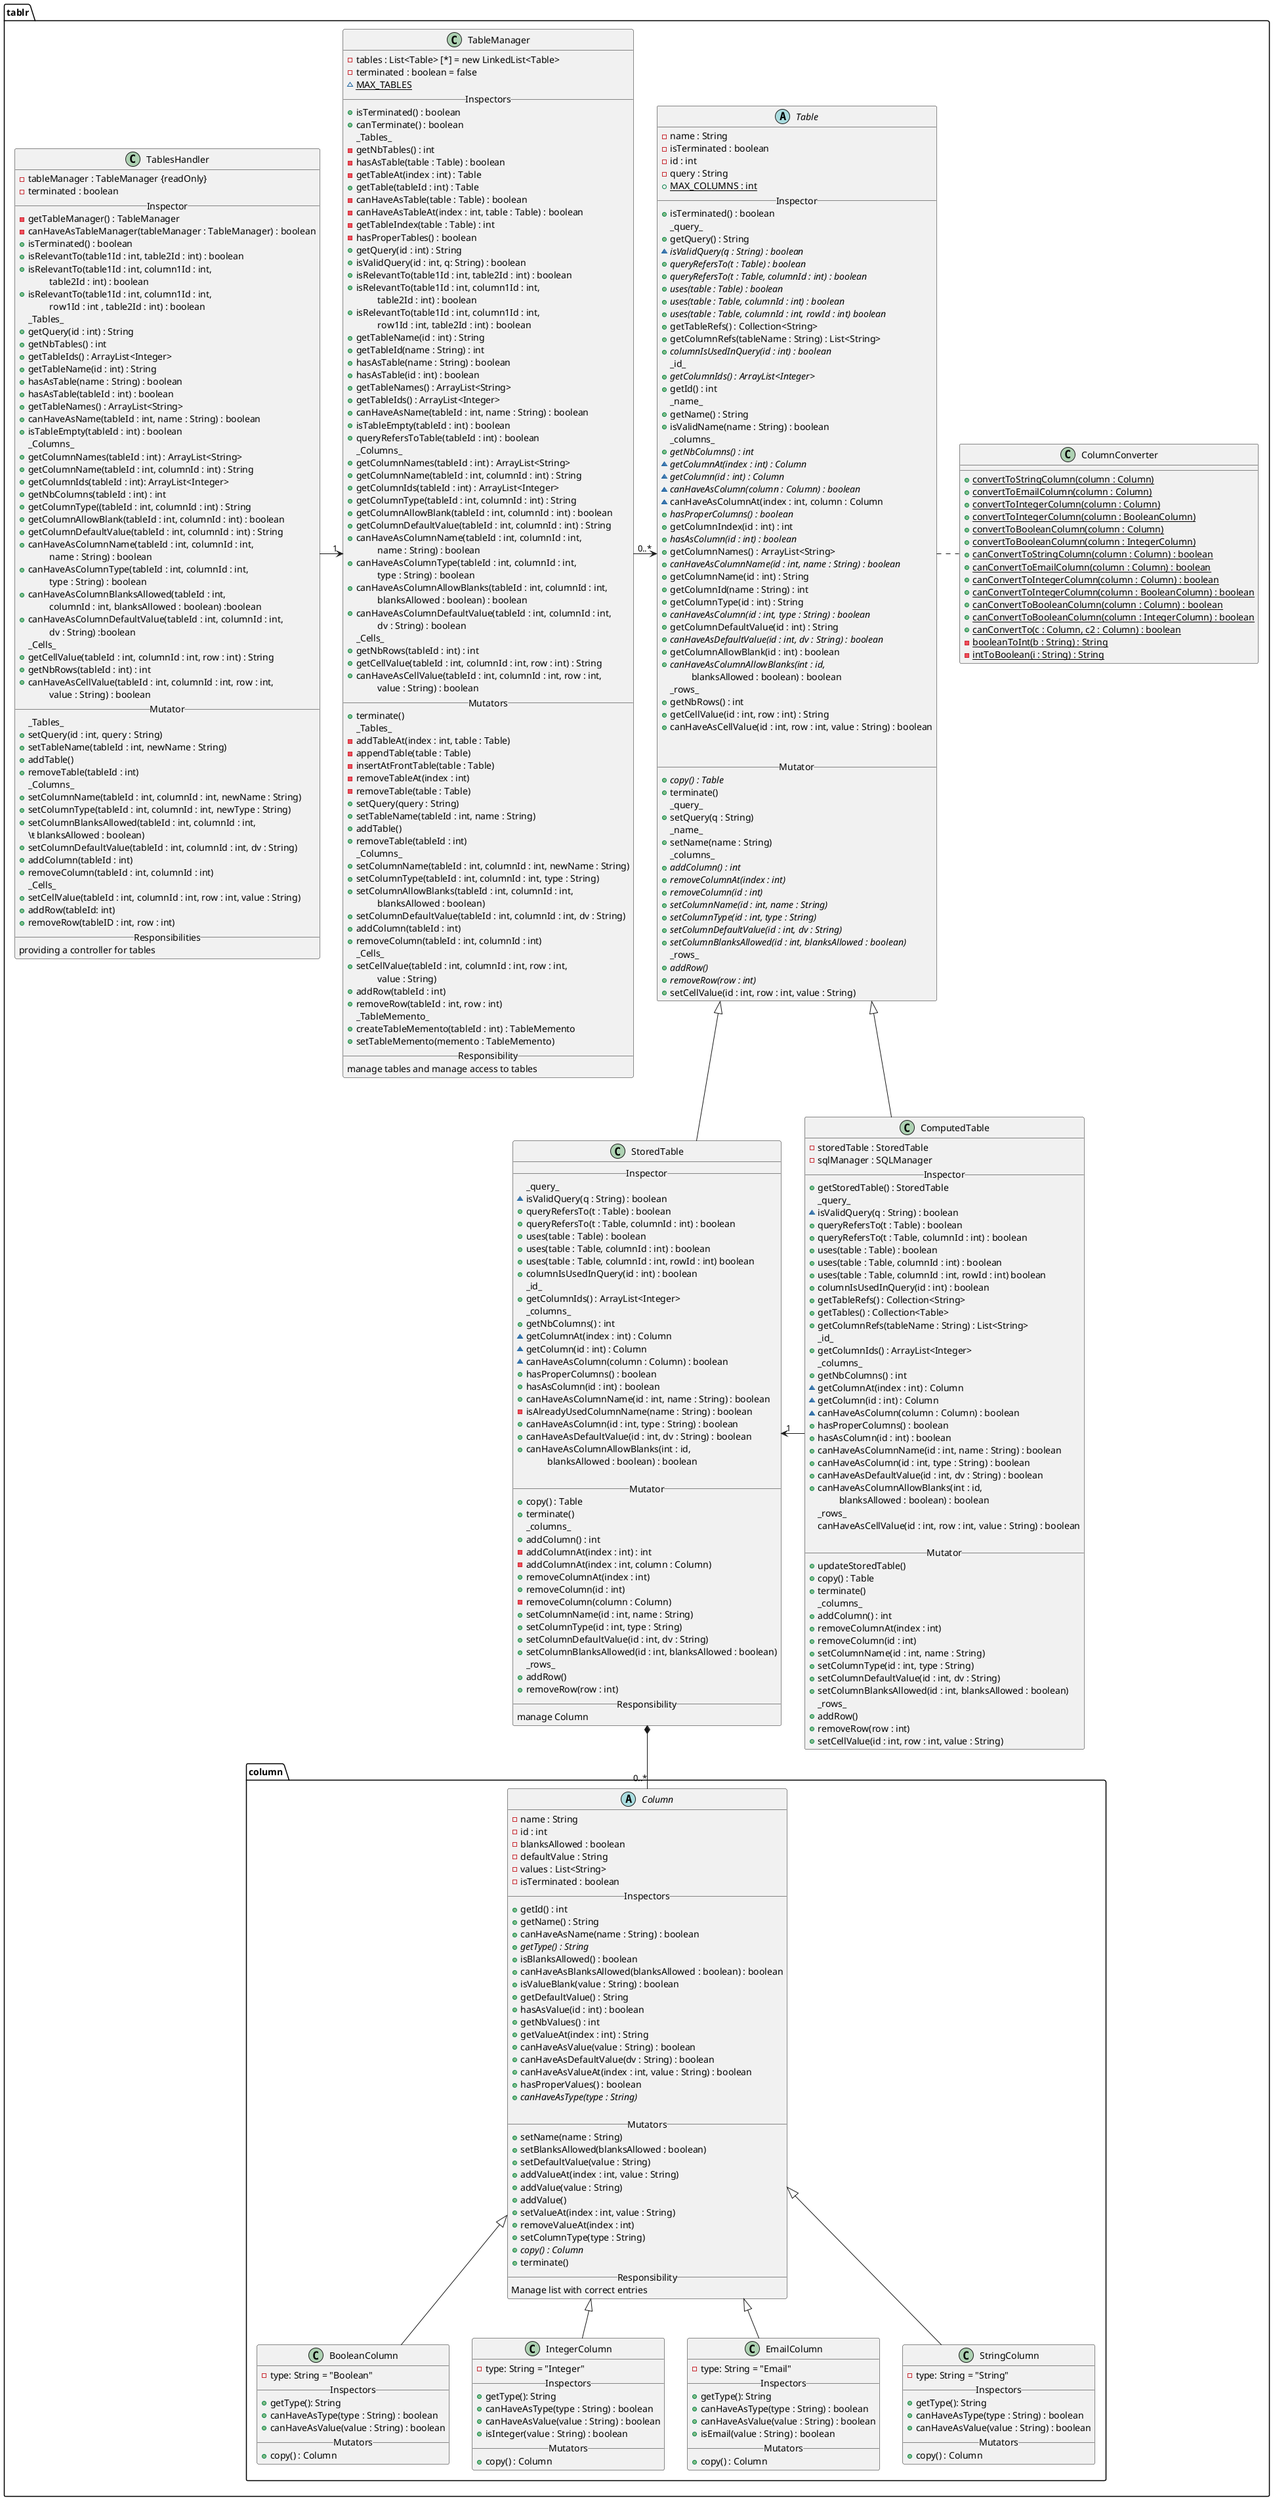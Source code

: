 @startuml

package "tablr" {



    class TablesHandler{
         - tableManager : TableManager {readOnly}
        - terminated : boolean
        __Inspector__
        - getTableManager() : TableManager
        - canHaveAsTableManager(tableManager : TableManager) : boolean
        + isTerminated() : boolean
        + isRelevantTo(table1Id : int, table2Id : int) : boolean
        + isRelevantTo(table1Id : int, column1Id : int,
            \t table2Id : int) : boolean
        + isRelevantTo(table1Id : int, column1Id : int,
            \t row1Id : int , table2Id : int) : boolean
        _Tables_
        + getQuery(id : int) : String
        + getNbTables() : int
        + getTableIds() : ArrayList<Integer>
        + getTableName(id : int) : String
        + hasAsTable(name : String) : boolean
        + hasAsTable(tableId : int) : boolean
        + getTableNames() : ArrayList<String>
        + canHaveAsName(tableId : int, name : String) : boolean
        + isTableEmpty(tableId : int) : boolean
        _Columns_
        + getColumnNames(tableId : int) : ArrayList<String>
        + getColumnName(tableId : int, columnId : int) : String
        + getColumnIds(tableId : int): ArrayList<Integer>
        + getNbColumns(tableId : int) : int
        + getColumnType((tableId : int, columnId : int) : String
        + getColumnAllowBlank(tableId : int, columnId : int) : boolean
        + getColumnDefaultValue(tableId : int, columnId : int) : String
        + canHaveAsColumnName(tableId : int, columnId : int,
            \t name : String) : boolean
        + canHaveAsColumnType(tableId : int, columnId : int,
            \t type : String) : boolean
        + canHaveAsColumnBlanksAllowed(tableId : int,
            \t columnId : int, blanksAllowed : boolean) :boolean
        + canHaveAsColumnDefaultValue(tableId : int, columnId : int,
            \t dv : String) :boolean
        _Cells_
        + getCellValue(tableId : int, columnId : int, row : int) : String
        + getNbRows(tableId : int) : int
        + canHaveAsCellValue(tableId : int, columnId : int, row : int,
            \t value : String) : boolean
        __Mutator__
        _Tables_
        + setQuery(id : int, query : String)
        + setTableName(tableId : int, newName : String)
        + addTable()
        + removeTable(tableId : int)
        _Columns_
        +setColumnName(tableId : int, columnId : int, newName : String)
        +setColumnType(tableId : int, columnId : int, newType : String)
        +setColumnBlanksAllowed(tableId : int, columnId : int,
            \ŧ blanksAllowed : boolean)
        +setColumnDefaultValue(tableId : int, columnId : int, dv : String)
        +addColumn(tableId : int)
        +removeColumn(tableId : int, columnId : int)
        _Cells_
        + setCellValue(tableId : int, columnId : int, row : int, value : String)
        + addRow(tableId: int)
        + removeRow(tableID : int, row : int)
        __Responsibilities__
        providing a controller for tables
    }


    class TableManager{
        - tables : List<Table> [*] = new LinkedList<Table>
        - terminated : boolean = false
        ~ {static} MAX_TABLES
        __Inspectors__
        + isTerminated() : boolean
        + canTerminate() : boolean
        _Tables_
        - getNbTables() : int
        - hasAsTable(table : Table) : boolean
        - getTableAt(index : int) : Table
        + getTable(tableId : int) : Table
        - canHaveAsTable(table : Table) : boolean
        - canHaveAsTableAt(index : int, table : Table) : boolean
        - getTableIndex(table : Table) : int
        - hasProperTables() : boolean
        + getQuery(id : int) : String
        + isValidQuery(id : int, q: String) : boolean
        + isRelevantTo(table1Id : int, table2Id : int) : boolean
        + isRelevantTo(table1Id : int, column1Id : int,
            \t table2Id : int) : boolean
        + isRelevantTo(table1Id : int, column1Id : int,
            \t row1Id : int, table2Id : int) : boolean
        + getTableName(id : int) : String
        + getTableId(name : String) : int
        + hasAsTable(name : String) : boolean
        + hasAsTable(id : int) : boolean
        + getTableNames() : ArrayList<String>
        + getTableIds() : ArrayList<Integer>
        + canHaveAsName(tableId : int, name : String) : boolean
        + isTableEmpty(tableId : int) : boolean
        + queryRefersToTable(tableId : int) : boolean
        _Columns_
        + getColumnNames(tableId : int) : ArrayList<String>
        + getColumnName(tableId : int, columnId : int) : String
        + getColumnIds(tableId : int) : ArrayList<Integer>
        + getColumnType(tableId : int, columnId : int) : String
        + getColumnAllowBlank(tableId : int, columnId : int) : boolean
        + getColumnDefaultValue(tableId : int, columnId : int) : String
        + canHaveAsColumnName(tableId : int, columnId : int,
            \t name : String) : boolean
        + canHaveAsColumnType(tableId : int, columnId : int,
            \t type : String) : boolean
        + canHaveAsColumnAllowBlanks(tableId : int, columnId : int,
            \t blanksAllowed : boolean) : boolean
        + canHaveAsColumnDefaultValue(tableId : int, columnId : int,
            \t dv : String) : boolean
        _Cells_
        + getNbRows(tableId : int) : int
        + getCellValue(tableId : int, columnId : int, row : int) : String
        + canHaveAsCellValue(tableId : int, columnId : int, row : int,
            \t value : String) : boolean
        __Mutators__
        + terminate()
        _Tables_
        - addTableAt(index : int, table : Table)
        - appendTable(table : Table)
        - insertAtFrontTable(table : Table)
        - removeTableAt(index : int)
        - removeTable(table : Table)
        + setQuery(query : String)
        + setTableName(tableId : int, name : String)
        + addTable()
        + removeTable(tableId : int)
        _Columns_
        + setColumnName(tableId : int, columnId : int, newName : String)
        + setColumnType(tableId : int, columnId : int, type : String)
        + setColumnAllowBlanks(tableId : int, columnId : int,
            \t blanksAllowed : boolean)
        + setColumnDefaultValue(tableId : int, columnId : int, dv : String)
        + addColumn(tableId : int)
        + removeColumn(tableId : int, columnId : int)
        _Cells_
        + setCellValue(tableId : int, columnId : int, row : int,
            \t value : String)
        + addRow(tableId : int)
        + removeRow(tableId : int, row : int)
        _TableMemento_
        + createTableMemento(tableId : int) : TableMemento
        + setTableMemento(memento : TableMemento)
        __Responsibility__
        manage tables and manage access to tables
    }

    TableManager -right-> "0..*" Table
    TablesHandler -right-> "1" TableManager




    abstract class Table{
        - name : String
        - isTerminated : boolean
        - id : int
        - query : String
        + {static} MAX_COLUMNS : int
        __Inspector__
        + isTerminated() : boolean
        _query_
        + getQuery() : String
        ~ {abstract} isValidQuery(q : String) : boolean
        + {abstract} queryRefersTo(t : Table) : boolean
        + {abstract} queryRefersTo(t : Table, columnId : int) : boolean
        + {abstract} uses(table : Table) : boolean
        + {abstract} uses(table : Table, columnId : int) : boolean
        + {abstract} uses(table : Table, columnId : int, rowId : int) boolean
        + getTableRefs() : Collection<String>
        + getColumnRefs(tableName : String) : List<String>
        + {abstract} columnIsUsedInQuery(id : int) : boolean
        _id_
        + {abstract} getColumnIds() : ArrayList<Integer>
        + getId() : int
        _name_
        + getName() : String
        + isValidName(name : String) : boolean
        _columns_
        + {abstract} getNbColumns() : int
        ~ {abstract} getColumnAt(index : int) : Column
        ~ {abstract} getColumn(id : int) : Column
        ~ {abstract} canHaveAsColumn(column : Column) : boolean
        ~ canHaveAsColumnAt(index : int, column : Column
        + {abstract} hasProperColumns() : boolean
        + getColumnIndex(id : int) : int
        + {abstract} hasAsColumn(id : int) : boolean
        + getColumnNames() : ArrayList<String>
        + {abstract} canHaveAsColumnName(id : int, name : String) : boolean
        + getColumnName(id : int) : String
        + getColumnId(name : String) : int
        + getColumnType(id : int) : String
        + {abstract} canHaveAsColumn(id : int, type : String) : boolean
        + getColumnDefaultValue(id : int) : String
        + {abstract} canHaveAsDefaultValue(id : int, dv : String) : boolean
        + getColumnAllowBlank(id : int) : boolean
        + {abstract} canHaveAsColumnAllowBlanks(int : id,
            \t blanksAllowed : boolean) : boolean
        _rows_
        + getNbRows() : int
        + getCellValue(id : int, row : int) : String
        + canHaveAsCellValue(id : int, row : int, value : String) : boolean


        __Mutator__
        + {abstract} copy() : Table
        + terminate()
        _query_
        + setQuery(q : String)
        _name_
        + setName(name : String)
        _columns_
        + {abstract} addColumn() : int
        + {abstract} removeColumnAt(index : int)
        + {abstract} removeColumn(id : int)
        + {abstract} setColumnName(id : int, name : String)
        + {abstract} setColumnType(id : int, type : String)
        + {abstract} setColumnDefaultValue(id : int, dv : String)
        + {abstract} setColumnBlanksAllowed(id : int, blanksAllowed : boolean)
        _rows_
        + {abstract} addRow()
        + {abstract} removeRow(row : int)
        + setCellValue(id : int, row : int, value : String)
    }

    class StoredTable {
        __Inspector__
        _query_
        ~ isValidQuery(q : String) : boolean
        + queryRefersTo(t : Table) : boolean
        + queryRefersTo(t : Table, columnId : int) : boolean
        + uses(table : Table) : boolean
        + uses(table : Table, columnId : int) : boolean
        + uses(table : Table, columnId : int, rowId : int) boolean
        + columnIsUsedInQuery(id : int) : boolean
        _id_
        + getColumnIds() : ArrayList<Integer>
        _columns_
        + getNbColumns() : int
        ~ getColumnAt(index : int) : Column
        ~ getColumn(id : int) : Column
        ~ canHaveAsColumn(column : Column) : boolean
        + hasProperColumns() : boolean
        + hasAsColumn(id : int) : boolean
        + canHaveAsColumnName(id : int, name : String) : boolean
        - isAlreadyUsedColumnName(name : String) : boolean
        + canHaveAsColumn(id : int, type : String) : boolean
        + canHaveAsDefaultValue(id : int, dv : String) : boolean
        + canHaveAsColumnAllowBlanks(int : id,
            \t blanksAllowed : boolean) : boolean

        __Mutator__
        + copy() : Table
        + terminate()
        _columns_
        + addColumn() : int
        - addColumnAt(index : int) : int
        - addColumnAt(index : int, column : Column)
        + removeColumnAt(index : int)
        + removeColumn(id : int)
        - removeColumn(column : Column)
        + setColumnName(id : int, name : String)
        + setColumnType(id : int, type : String)
        + setColumnDefaultValue(id : int, dv : String)
        + setColumnBlanksAllowed(id : int, blanksAllowed : boolean)
        _rows_
        + addRow()
        + removeRow(row : int)
        __Responsibility__
            manage Column
    }

    class ComputedTable {
        - storedTable : StoredTable
        - sqlManager : SQLManager
        __Inspector__
        + getStoredTable() : StoredTable
        _query_
        ~ isValidQuery(q : String) : boolean
        + queryRefersTo(t : Table) : boolean
        + queryRefersTo(t : Table, columnId : int) : boolean
        + uses(table : Table) : boolean
        + uses(table : Table, columnId : int) : boolean
        + uses(table : Table, columnId : int, rowId : int) boolean
        + columnIsUsedInQuery(id : int) : boolean
        + getTableRefs() : Collection<String>
        + getTables() : Collection<Table>
        + getColumnRefs(tableName : String) : List<String>
        _id_
        + getColumnIds() : ArrayList<Integer>
        _columns_
        + getNbColumns() : int
        ~ getColumnAt(index : int) : Column
        ~ getColumn(id : int) : Column
        ~ canHaveAsColumn(column : Column) : boolean
        + hasProperColumns() : boolean
        + hasAsColumn(id : int) : boolean
        + canHaveAsColumnName(id : int, name : String) : boolean
        + canHaveAsColumn(id : int, type : String) : boolean
        + canHaveAsDefaultValue(id : int, dv : String) : boolean
        + canHaveAsColumnAllowBlanks(int : id,
            \t blanksAllowed : boolean) : boolean
        _rows_
        canHaveAsCellValue(id : int, row : int, value : String) : boolean

        __Mutator__
        + updateStoredTable()
        + copy() : Table
        + terminate()
        _columns_
        + addColumn() : int
        + removeColumnAt(index : int)
        + removeColumn(id : int)
        + setColumnName(id : int, name : String)
        + setColumnType(id : int, type : String)
        + setColumnDefaultValue(id : int, dv : String)
        + setColumnBlanksAllowed(id : int, blanksAllowed : boolean)
        _rows_
        + addRow()
        + removeRow(row : int)
        + setCellValue(id : int, row : int, value : String)
    }

    StoredTable -up-|> Table
    ComputedTable -up-|> Table
    ComputedTable -left-> "1" StoredTable

    class ColumnConverter{
        + convertToStringColumn(column : Column) {static}
        + convertToEmailColumn(column : Column) {static}
        +convertToIntegerColumn(column : Column) {static}
        +convertToIntegerColumn(column : BooleanColumn) {static}
        +convertToBooleanColumn(column : Column) {static}
        +convertToBooleanColumn(column : IntegerColumn) {static}
        +canConvertToStringColumn(column : Column) : boolean {static}
        +canConvertToEmailColumn(column : Column) : boolean {static}
        +canConvertToIntegerColumn(column : Column) : boolean {static}
        +canConvertToIntegerColumn(column : BooleanColumn) : boolean  {static}
        +canConvertToBooleanColumn(column : Column) : boolean {static}
        +canConvertToBooleanColumn(column : IntegerColumn) : boolean {static}
        + canConvertTo(c : Column, c2 : Column) : boolean {static}
        - booleanToInt(b : String) : String {static}
        - intToBoolean(i : String) : String {static}
    }
    ColumnConverter -left...- Table

    package "column" {

        Column <|-- BooleanColumn
        Column <|-- IntegerColumn
        Column <|-- EmailColumn
        Column <|-- StringColumn

        abstract class Column {
            -name : String
            - id : int
            -blanksAllowed : boolean
            -defaultValue : String
            -values : List<String>
            - isTerminated : boolean
            __Inspectors__
            + getId() : int
            + getName() : String
            + canHaveAsName(name : String) : boolean
            + {abstract} getType() : String
            + isBlanksAllowed() : boolean
            + canHaveAsBlanksAllowed(blanksAllowed : boolean) : boolean
            + isValueBlank(value : String) : boolean
            + getDefaultValue() : String
            + hasAsValue(id : int) : boolean
            + getNbValues() : int
            + getValueAt(index : int) : String
            + canHaveAsValue(value : String) : boolean
            + canHaveAsDefaultValue(dv : String) : boolean
            + canHaveAsValueAt(index : int, value : String) : boolean
            + hasProperValues() : boolean
            + {abstract} canHaveAsType(type : String)

            __Mutators__
            + setName(name : String)
            + setBlanksAllowed(blanksAllowed : boolean)
            + setDefaultValue(value : String)
            + addValueAt(index : int, value : String)
            + addValue(value : String)
            + addValue()
            + setValueAt(index : int, value : String)
            + removeValueAt(index : int)
            + setColumnType(type : String)
            + {abstract} copy() : Column
            + terminate()
            __Responsibility__
            Manage list with correct entries
        }

        StoredTable *-- "0..*" Column

        class BooleanColumn{
            -type: String = "Boolean"
            __Inspectors__
            +getType(): String
            +canHaveAsType(type : String) : boolean
            +canHaveAsValue(value : String) : boolean
            __Mutators__
            + copy() : Column
        }
        class StringColumn{
            -type: String = "String"
            __Inspectors__
            +getType(): String
            +canHaveAsType(type : String) : boolean
            +canHaveAsValue(value : String) : boolean
            __Mutators__
            + copy() : Column
        }
        class EmailColumn{
            -type: String = "Email"
            __Inspectors__
            +getType(): String
            +canHaveAsType(type : String) : boolean
            +canHaveAsValue(value : String) : boolean
            + isEmail(value : String) : boolean
            __Mutators__
            + copy() : Column
        }
        class IntegerColumn{
            -type: String = "Integer"
            __Inspectors__
            +getType(): String
            +canHaveAsType(type : String) : boolean
            +canHaveAsValue(value : String) : boolean
            + isInteger(value : String) : boolean
            __Mutators__
            + copy() : Column
        }
    }
}


@enduml